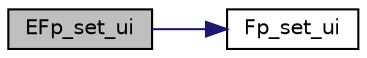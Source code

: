 digraph "EFp_set_ui"
{
  edge [fontname="Helvetica",fontsize="10",labelfontname="Helvetica",labelfontsize="10"];
  node [fontname="Helvetica",fontsize="10",shape=record];
  rankdir="LR";
  Node162 [label="EFp_set_ui",height=0.2,width=0.4,color="black", fillcolor="grey75", style="filled", fontcolor="black"];
  Node162 -> Node163 [color="midnightblue",fontsize="10",style="solid",fontname="Helvetica"];
  Node163 [label="Fp_set_ui",height=0.2,width=0.4,color="black", fillcolor="white", style="filled",URL="$bn__fp_8h.html#ae0585a806e578512a600d6f65043bd1f"];
}
